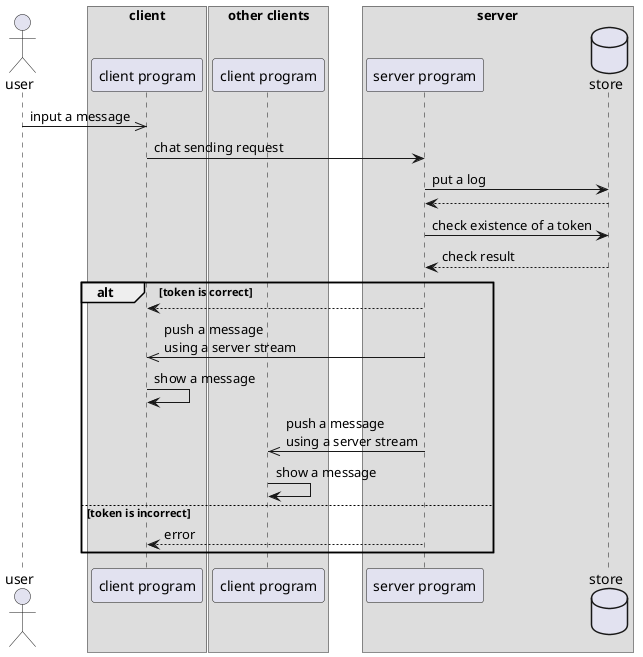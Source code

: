 @startuml global-chat

actor user
box client
    participant "client program" as client
end box
box other clients
    participant "client program" as other_clients
end box

box server
    participant "server program" as server
    database store
end box

user ->> client : input a message
client -> server : chat sending request
server -> store : put a log
store --> server
server -> store : check existence of a token
store --> server : check result
alt token is correct
    server --> client
    server ->> client : push a message\nusing a server stream
    client -> client : show a message
    server ->> other_clients : push a message\nusing a server stream
    other_clients -> other_clients : show a message
else token is incorrect
    server --> client : error
end

@enduml
